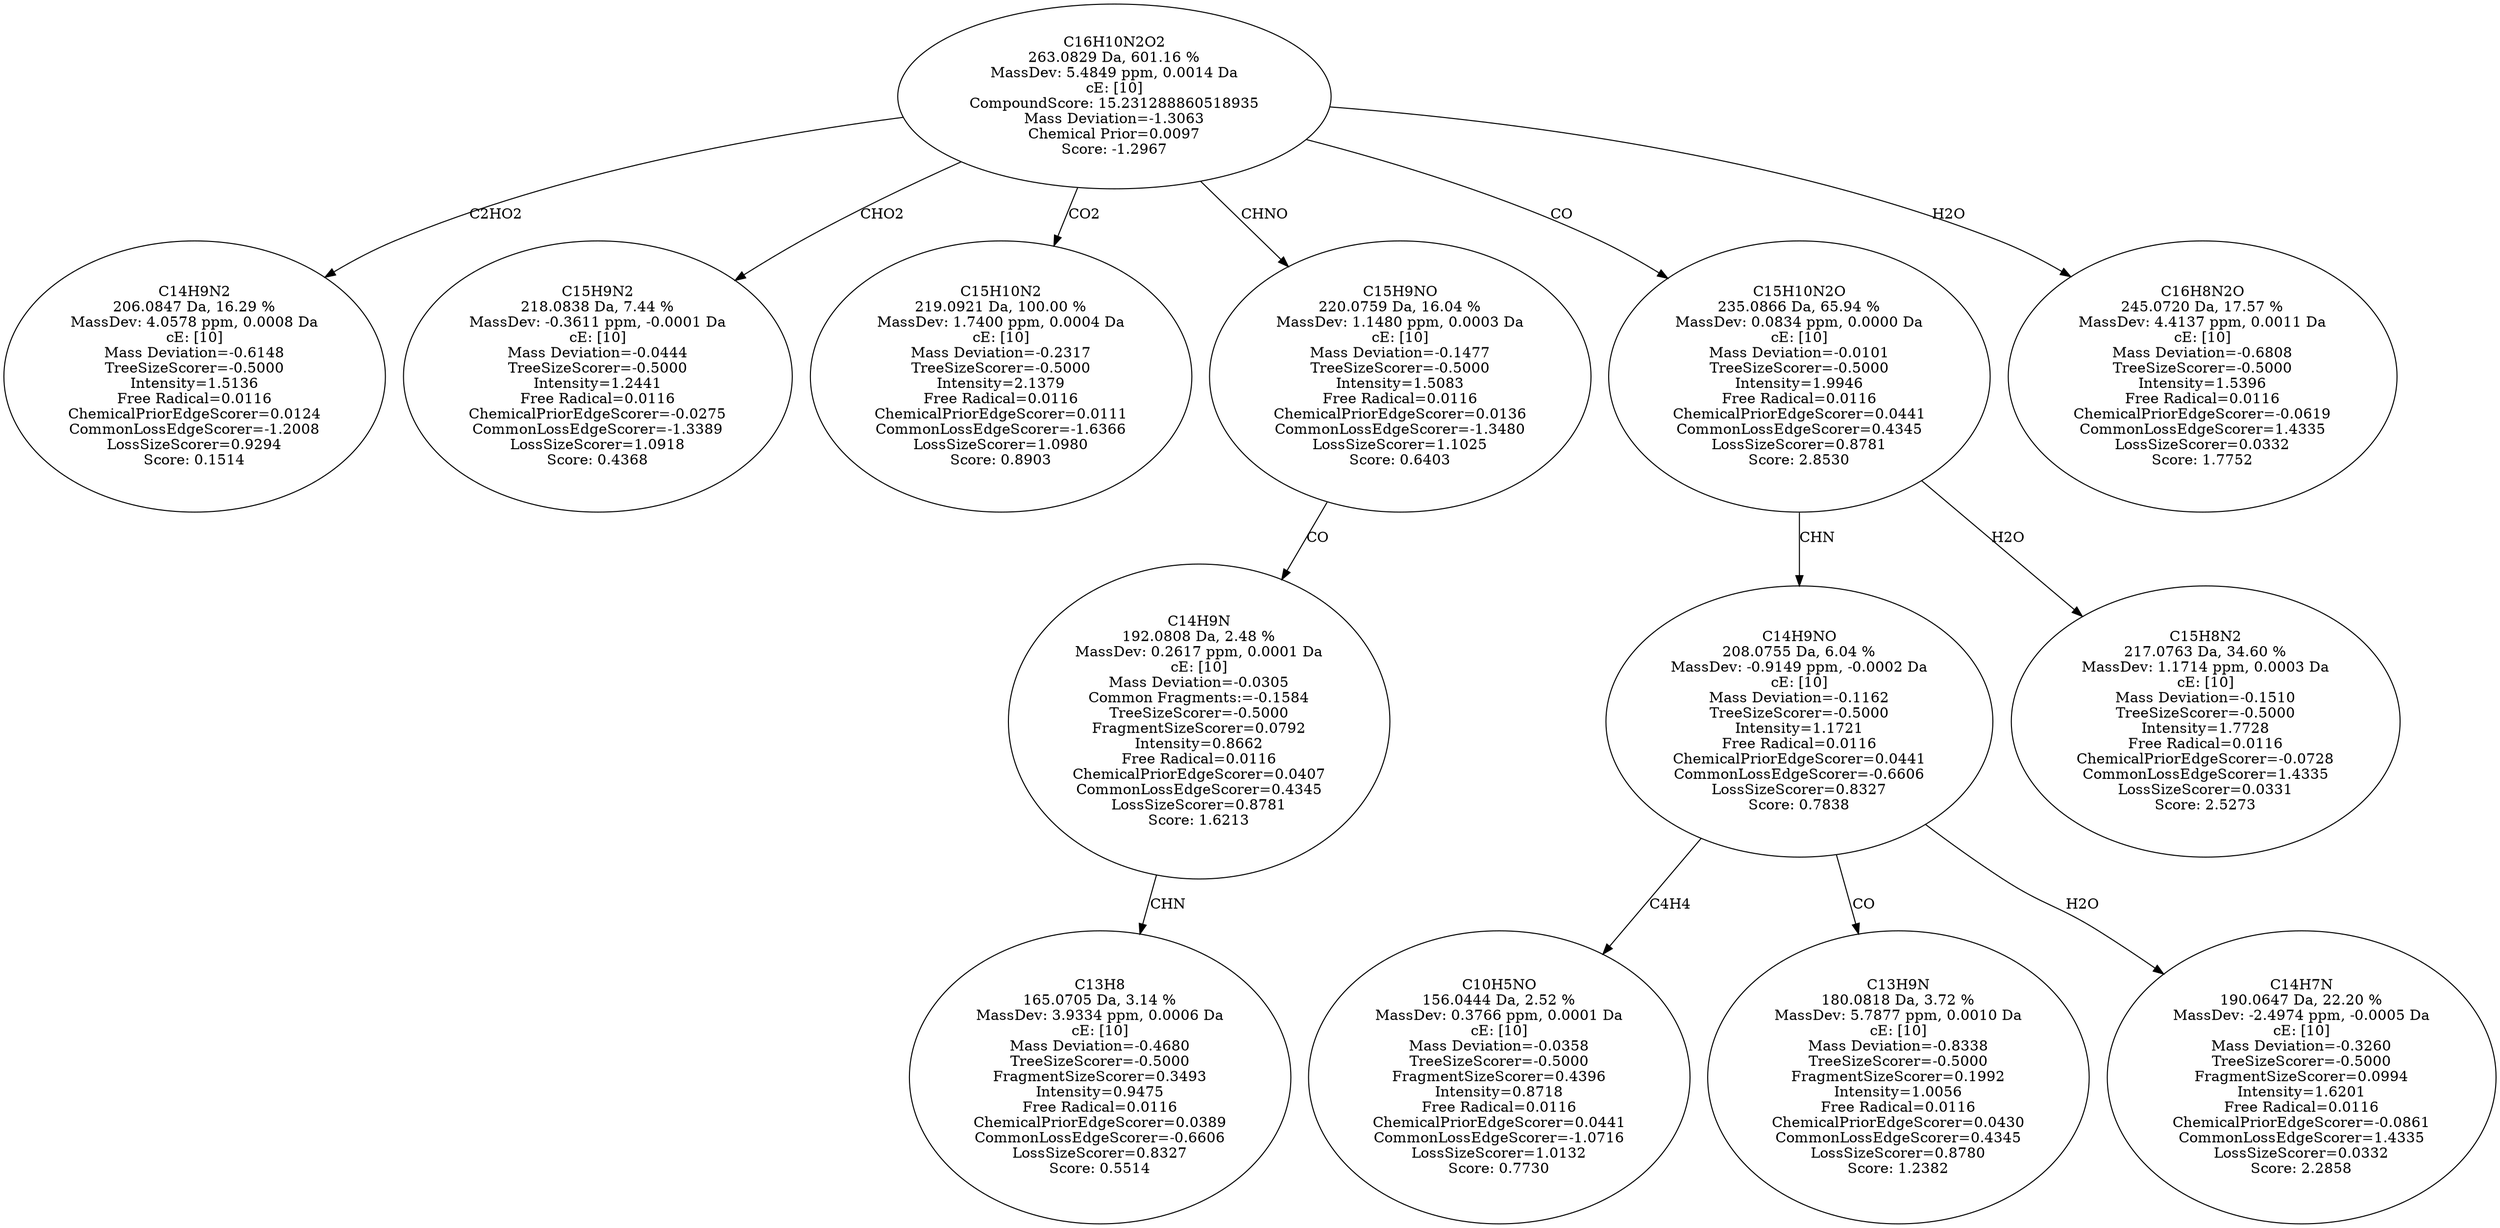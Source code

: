 strict digraph {
v1 [label="C14H9N2\n206.0847 Da, 16.29 %\nMassDev: 4.0578 ppm, 0.0008 Da\ncE: [10]\nMass Deviation=-0.6148\nTreeSizeScorer=-0.5000\nIntensity=1.5136\nFree Radical=0.0116\nChemicalPriorEdgeScorer=0.0124\nCommonLossEdgeScorer=-1.2008\nLossSizeScorer=0.9294\nScore: 0.1514"];
v2 [label="C15H9N2\n218.0838 Da, 7.44 %\nMassDev: -0.3611 ppm, -0.0001 Da\ncE: [10]\nMass Deviation=-0.0444\nTreeSizeScorer=-0.5000\nIntensity=1.2441\nFree Radical=0.0116\nChemicalPriorEdgeScorer=-0.0275\nCommonLossEdgeScorer=-1.3389\nLossSizeScorer=1.0918\nScore: 0.4368"];
v3 [label="C15H10N2\n219.0921 Da, 100.00 %\nMassDev: 1.7400 ppm, 0.0004 Da\ncE: [10]\nMass Deviation=-0.2317\nTreeSizeScorer=-0.5000\nIntensity=2.1379\nFree Radical=0.0116\nChemicalPriorEdgeScorer=0.0111\nCommonLossEdgeScorer=-1.6366\nLossSizeScorer=1.0980\nScore: 0.8903"];
v4 [label="C13H8\n165.0705 Da, 3.14 %\nMassDev: 3.9334 ppm, 0.0006 Da\ncE: [10]\nMass Deviation=-0.4680\nTreeSizeScorer=-0.5000\nFragmentSizeScorer=0.3493\nIntensity=0.9475\nFree Radical=0.0116\nChemicalPriorEdgeScorer=0.0389\nCommonLossEdgeScorer=-0.6606\nLossSizeScorer=0.8327\nScore: 0.5514"];
v5 [label="C14H9N\n192.0808 Da, 2.48 %\nMassDev: 0.2617 ppm, 0.0001 Da\ncE: [10]\nMass Deviation=-0.0305\nCommon Fragments:=-0.1584\nTreeSizeScorer=-0.5000\nFragmentSizeScorer=0.0792\nIntensity=0.8662\nFree Radical=0.0116\nChemicalPriorEdgeScorer=0.0407\nCommonLossEdgeScorer=0.4345\nLossSizeScorer=0.8781\nScore: 1.6213"];
v6 [label="C15H9NO\n220.0759 Da, 16.04 %\nMassDev: 1.1480 ppm, 0.0003 Da\ncE: [10]\nMass Deviation=-0.1477\nTreeSizeScorer=-0.5000\nIntensity=1.5083\nFree Radical=0.0116\nChemicalPriorEdgeScorer=0.0136\nCommonLossEdgeScorer=-1.3480\nLossSizeScorer=1.1025\nScore: 0.6403"];
v7 [label="C10H5NO\n156.0444 Da, 2.52 %\nMassDev: 0.3766 ppm, 0.0001 Da\ncE: [10]\nMass Deviation=-0.0358\nTreeSizeScorer=-0.5000\nFragmentSizeScorer=0.4396\nIntensity=0.8718\nFree Radical=0.0116\nChemicalPriorEdgeScorer=0.0441\nCommonLossEdgeScorer=-1.0716\nLossSizeScorer=1.0132\nScore: 0.7730"];
v8 [label="C13H9N\n180.0818 Da, 3.72 %\nMassDev: 5.7877 ppm, 0.0010 Da\ncE: [10]\nMass Deviation=-0.8338\nTreeSizeScorer=-0.5000\nFragmentSizeScorer=0.1992\nIntensity=1.0056\nFree Radical=0.0116\nChemicalPriorEdgeScorer=0.0430\nCommonLossEdgeScorer=0.4345\nLossSizeScorer=0.8780\nScore: 1.2382"];
v9 [label="C14H7N\n190.0647 Da, 22.20 %\nMassDev: -2.4974 ppm, -0.0005 Da\ncE: [10]\nMass Deviation=-0.3260\nTreeSizeScorer=-0.5000\nFragmentSizeScorer=0.0994\nIntensity=1.6201\nFree Radical=0.0116\nChemicalPriorEdgeScorer=-0.0861\nCommonLossEdgeScorer=1.4335\nLossSizeScorer=0.0332\nScore: 2.2858"];
v10 [label="C14H9NO\n208.0755 Da, 6.04 %\nMassDev: -0.9149 ppm, -0.0002 Da\ncE: [10]\nMass Deviation=-0.1162\nTreeSizeScorer=-0.5000\nIntensity=1.1721\nFree Radical=0.0116\nChemicalPriorEdgeScorer=0.0441\nCommonLossEdgeScorer=-0.6606\nLossSizeScorer=0.8327\nScore: 0.7838"];
v11 [label="C15H8N2\n217.0763 Da, 34.60 %\nMassDev: 1.1714 ppm, 0.0003 Da\ncE: [10]\nMass Deviation=-0.1510\nTreeSizeScorer=-0.5000\nIntensity=1.7728\nFree Radical=0.0116\nChemicalPriorEdgeScorer=-0.0728\nCommonLossEdgeScorer=1.4335\nLossSizeScorer=0.0331\nScore: 2.5273"];
v12 [label="C15H10N2O\n235.0866 Da, 65.94 %\nMassDev: 0.0834 ppm, 0.0000 Da\ncE: [10]\nMass Deviation=-0.0101\nTreeSizeScorer=-0.5000\nIntensity=1.9946\nFree Radical=0.0116\nChemicalPriorEdgeScorer=0.0441\nCommonLossEdgeScorer=0.4345\nLossSizeScorer=0.8781\nScore: 2.8530"];
v13 [label="C16H8N2O\n245.0720 Da, 17.57 %\nMassDev: 4.4137 ppm, 0.0011 Da\ncE: [10]\nMass Deviation=-0.6808\nTreeSizeScorer=-0.5000\nIntensity=1.5396\nFree Radical=0.0116\nChemicalPriorEdgeScorer=-0.0619\nCommonLossEdgeScorer=1.4335\nLossSizeScorer=0.0332\nScore: 1.7752"];
v14 [label="C16H10N2O2\n263.0829 Da, 601.16 %\nMassDev: 5.4849 ppm, 0.0014 Da\ncE: [10]\nCompoundScore: 15.231288860518935\nMass Deviation=-1.3063\nChemical Prior=0.0097\nScore: -1.2967"];
v14 -> v1 [label="C2HO2"];
v14 -> v2 [label="CHO2"];
v14 -> v3 [label="CO2"];
v5 -> v4 [label="CHN"];
v6 -> v5 [label="CO"];
v14 -> v6 [label="CHNO"];
v10 -> v7 [label="C4H4"];
v10 -> v8 [label="CO"];
v10 -> v9 [label="H2O"];
v12 -> v10 [label="CHN"];
v12 -> v11 [label="H2O"];
v14 -> v12 [label="CO"];
v14 -> v13 [label="H2O"];
}